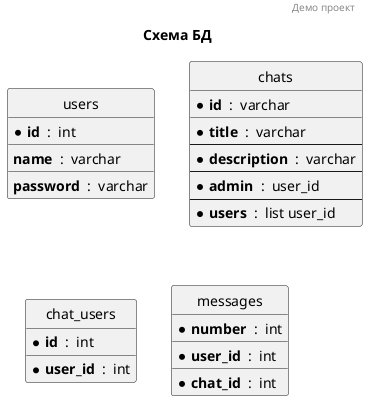 @startuml

header Демо проект
title Схема БД

hide circle
skinparam linetype ortho

entity users {
  * **id**  :  int
  __
  **name**  :  varchar
  __
  **password**  :  varchar
}

entity chats {
  * **id**  :  varchar
  __
  * **title**  :  varchar
  --
  * **description**  :  varchar
  --
  * **admin**  :  user_id
  --
  * **users**  :  list user_id
}

entity chat_users {
  * **id**  :  int
  __
  * **user_id**  :  int
}

entity messages {
  * **number**  :  int
  __
  * **user_id**  :  int
  __
  * **chat_id**  :  int
}

'messages }o--|| users
'carts }o--|| chats
'carts ||--|| users

@enduml
